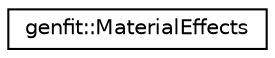 digraph "Graphical Class Hierarchy"
{
 // LATEX_PDF_SIZE
  edge [fontname="Helvetica",fontsize="10",labelfontname="Helvetica",labelfontsize="10"];
  node [fontname="Helvetica",fontsize="10",shape=record];
  rankdir="LR";
  Node0 [label="genfit::MaterialEffects",height=0.2,width=0.4,color="black", fillcolor="white", style="filled",URL="$classgenfit_1_1MaterialEffects.html",tooltip="Stepper and energy loss/noise matrix calculation."];
}
